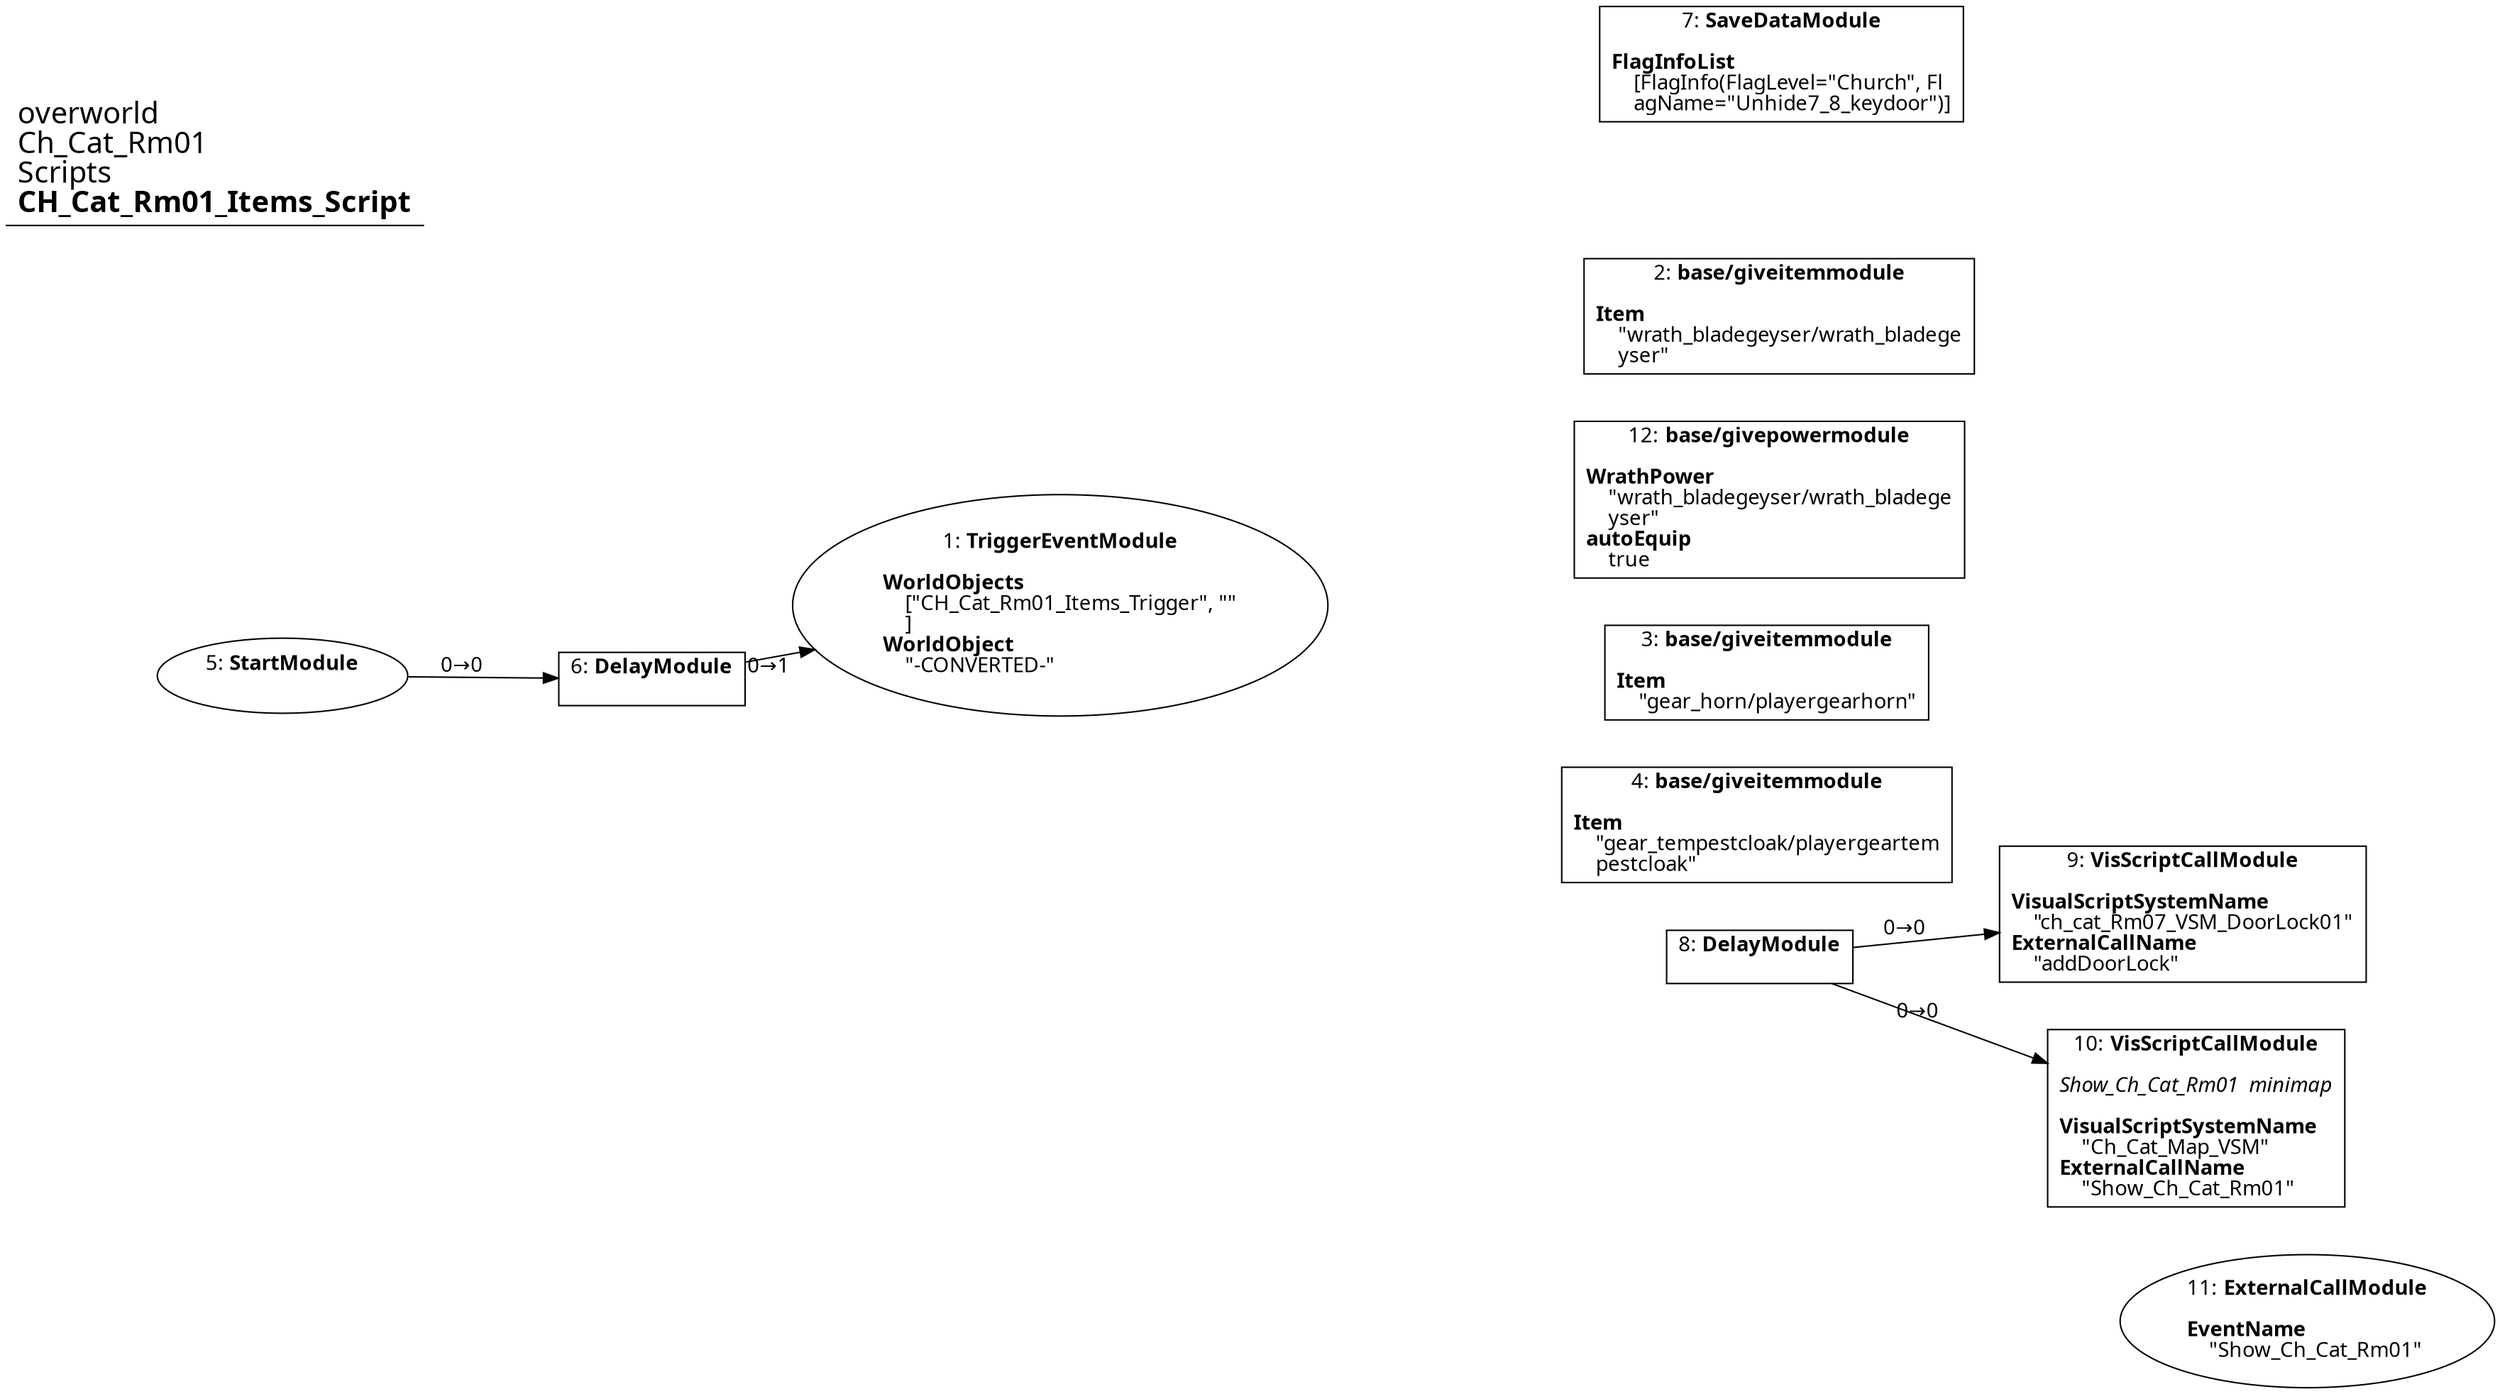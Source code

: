 digraph {
    layout = fdp;
    overlap = prism;
    sep = "+16";
    splines = spline;

    node [ shape = box ];

    graph [ fontname = "Segoe UI" ];
    node [ fontname = "Segoe UI" ];
    edge [ fontname = "Segoe UI" ];

    1 [ label = <1: <b>TriggerEventModule</b><br/><br/><b>WorldObjects</b><br align="left"/>    [&quot;CH_Cat_Rm01_Items_Trigger&quot;, &quot;&quot;<br align="left"/>    ]<br align="left"/><b>WorldObject</b><br align="left"/>    &quot;-CONVERTED-&quot;<br align="left"/>> ];
    1 [ shape = oval ]
    1 [ pos = "0.14400001,-0.080000006!" ];

    2 [ label = <2: <b>base/giveitemmodule</b><br/><br/><b>Item</b><br align="left"/>    &quot;wrath_bladegeyser/wrath_bladege<br align="left"/>    yser&quot;<br align="left"/>> ];
    2 [ pos = "0.521,0.018000001!" ];

    3 [ label = <3: <b>base/giveitemmodule</b><br/><br/><b>Item</b><br align="left"/>    &quot;gear_horn/playergearhorn&quot;<br align="left"/>> ];
    3 [ pos = "0.523,-0.095000006!" ];

    4 [ label = <4: <b>base/giveitemmodule</b><br/><br/><b>Item</b><br align="left"/>    &quot;gear_tempestcloak/playergeartem<br align="left"/>    pestcloak&quot;<br align="left"/>> ];
    4 [ pos = "0.522,-0.16000001!" ];

    5 [ label = <5: <b>StartModule</b><br/><br/>> ];
    5 [ shape = oval ]
    5 [ pos = "-0.16600001,-0.10300001!" ];
    5 -> 6 [ label = "0→0" ];

    6 [ label = <6: <b>DelayModule</b><br/><br/>> ];
    6 [ pos = "0.006,-0.10300001!" ];
    6 -> 1 [ label = "0→1" ];

    7 [ label = <7: <b>SaveDataModule</b><br/><br/><b>FlagInfoList</b><br align="left"/>    [FlagInfo(FlagLevel=&quot;Church&quot;, Fl<br align="left"/>    agName=&quot;Unhide7_8_keydoor&quot;)]<br align="left"/>> ];
    7 [ pos = "0.518,0.143!" ];

    8 [ label = <8: <b>DelayModule</b><br/><br/>> ];
    8 [ pos = "0.52000004,-0.22500001!" ];
    8 -> 9 [ label = "0→0" ];
    8 -> 10 [ label = "0→0" ];

    9 [ label = <9: <b>VisScriptCallModule</b><br/><br/><b>VisualScriptSystemName</b><br align="left"/>    &quot;ch_cat_Rm07_VSM_DoorLock01&quot;<br align="left"/><b>ExternalCallName</b><br align="left"/>    &quot;addDoorLock&quot;<br align="left"/>> ];
    9 [ pos = "0.694,-0.22500001!" ];

    10 [ label = <10: <b>VisScriptCallModule</b><br/><br/><i>Show_Ch_Cat_Rm01  minimap<br align="left"/></i><br align="left"/><b>VisualScriptSystemName</b><br align="left"/>    &quot;Ch_Cat_Map_VSM&quot;<br align="left"/><b>ExternalCallName</b><br align="left"/>    &quot;Show_Ch_Cat_Rm01&quot;<br align="left"/>> ];
    10 [ pos = "0.702,-0.31800002!" ];

    11 [ label = <11: <b>ExternalCallModule</b><br/><br/><b>EventName</b><br align="left"/>    &quot;Show_Ch_Cat_Rm01&quot;<br align="left"/>> ];
    11 [ shape = oval ]
    11 [ pos = "0.74500006,-0.39600003!" ];

    12 [ label = <12: <b>base/givepowermodule</b><br/><br/><b>WrathPower</b><br align="left"/>    &quot;wrath_bladegeyser/wrath_bladege<br align="left"/>    yser&quot;<br align="left"/><b>autoEquip</b><br align="left"/>    true<br align="left"/>> ];
    12 [ pos = "0.521,-0.038000003!" ];

    title [ pos = "-0.16700001,0.14400001!" ];
    title [ shape = underline ];
    title [ label = <<font point-size="20">overworld<br align="left"/>Ch_Cat_Rm01<br align="left"/>Scripts<br align="left"/><b>CH_Cat_Rm01_Items_Script</b><br align="left"/></font>> ];
}
